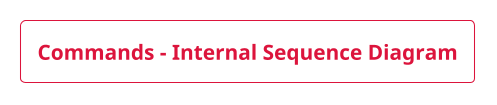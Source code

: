 @startuml EnterInternalSequenceDiagram

!theme materia-outline

skinparam ArrowColor #DC143C
skinparam BackgroundColor #FFFFFF

skinparam titleBorderColor #DC143C
skinparam titleFontColor #DC143C

skinparam ActorBorderColor #DC143C
skinparam ActorFontColor #DC143C

skinparam ParticipantFontColor #DC143C
skinparam ParticipantBorderColor #DC143C

title Commands - Internal Sequence Diagram




@enduml
